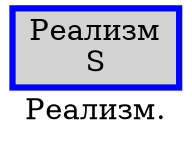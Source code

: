 digraph SENTENCE_1705 {
	graph [label="Реализм."]
	node [style=filled]
		0 [label="Реализм
S" color=blue fillcolor=lightgray penwidth=3 shape=box]
}